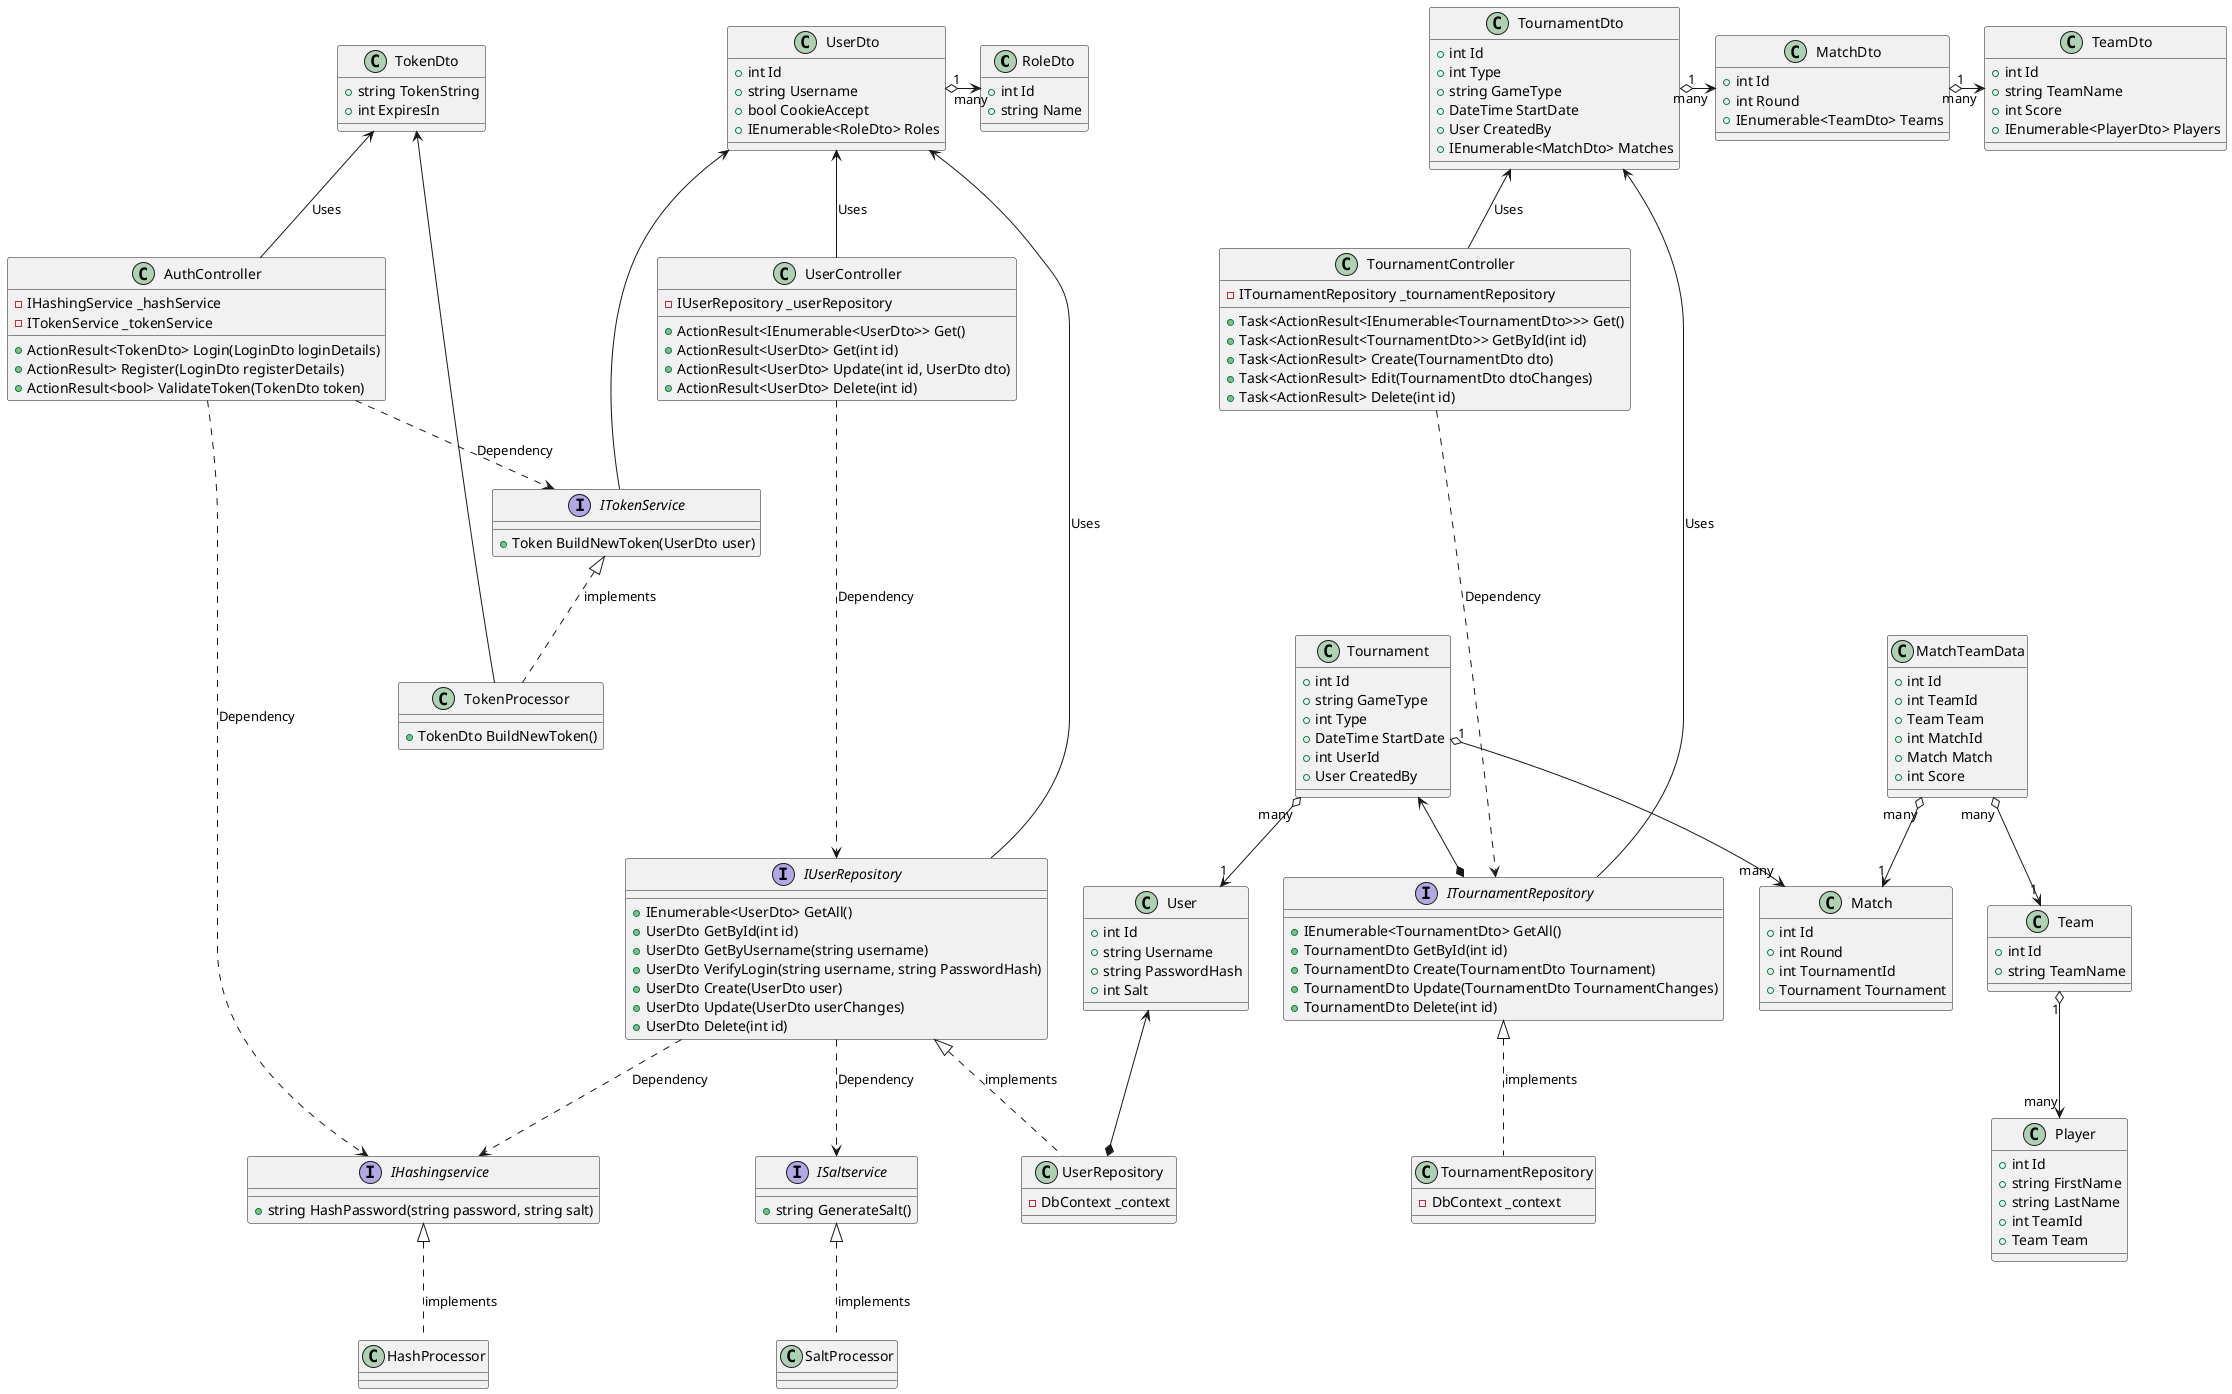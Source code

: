 @startuml API_Class_Diagram

'*********'
'* DTO's *'
'*********'

class RoleDto {
    +int Id
    +string Name
}

class UserDto {
    +int Id
    +string Username
    +bool CookieAccept
    +IEnumerable<RoleDto> Roles
}
UserDto "1" o-> "many" RoleDto

class TokenDto {
    +string TokenString
    +int ExpiresIn
}

class TournamentDto {
    +int Id
    +int Type
    +string GameType
    +DateTime StartDate
    +User CreatedBy
    +IEnumerable<MatchDto> Matches
}
TournamentDto "1" o-> "many" MatchDto

class MatchDto {
    +int Id
    +int Round
    +IEnumerable<TeamDto> Teams
}
MatchDto "1" o-> "many" TeamDto

class TeamDto {
    +int Id
    +string TeamName
    +int Score
    +IEnumerable<PlayerDto> Players
}

'***************'
'* Controllers *'
'***************'
class UserController {
    -IUserRepository _userRepository
    +ActionResult<IEnumerable<UserDto>> Get()
    +ActionResult<UserDto> Get(int id)
    +ActionResult<UserDto> Update(int id, UserDto dto)
    +ActionResult<UserDto> Delete(int id)  
}
UserDto <-- UserController : Uses
UserController ....> IUserRepository : Dependency

class AuthController {
    -IHashingService _hashService
    -ITokenService _tokenService
    +ActionResult<TokenDto> Login(LoginDto loginDetails)
    +ActionResult> Register(LoginDto registerDetails)
    +ActionResult<bool> ValidateToken(TokenDto token)
}
AuthController ..> IHashingService : Dependency
AuthController ..> ITokenService : Dependency
TokenDto <-- AuthController : Uses

class TournamentController {
    -ITournamentRepository _tournamentRepository
    +Task<ActionResult<IEnumerable<TournamentDto>>> Get()
    +Task<ActionResult<TournamentDto>> GetById(int id)
    +Task<ActionResult> Create(TournamentDto dto)
    +Task<ActionResult> Edit(TournamentDto dtoChanges)
    +Task<ActionResult> Delete(int id)
}
TournamentController ....> ITournamentRepository : Dependency
TournamentDto <-- TournamentController : Uses 

'************'
'* Services *'
'************'

interface "IHashingservice" as IHashingService {
    +string HashPassword(string password, string salt)
}

class HashProcessor {
}
IHashingService <|.. HashProcessor : implements


interface "ISaltservice" as ISaltService {
    +string GenerateSalt()
}

class SaltProcessor {
}
ISaltService <|.. SaltProcessor : implements


interface "ITokenService" as ITokenService {
    +Token BuildNewToken(UserDto user)
}
UserDto <--- ITokenService

class TokenProcessor {
    +TokenDto BuildNewToken()
}
TokenDto <-- TokenProcessor
ITokenService <|.. TokenProcessor : implements


'**********'
'* Models *'
'**********'

class User {
    +int Id
    +string Username
    +string PasswordHash
    +int Salt
}

class Tournament {
    +int Id
    +string GameType
    +int Type
    +DateTime StartDate
    +int UserId
    +User CreatedBy
}
Tournament "1" o--> "many" Match 
Tournament "many" o--> "1" User 

class Team {
    +int Id
    +string TeamName
}
Team "1" o--> "many" Player

class Player {
    +int Id
    +string FirstName
    +string LastName
    +int TeamId
    +Team Team
}

class Match {
    +int Id
    +int Round
    +int TournamentId
    +Tournament Tournament
}

class MatchTeamData {
    +int Id
    +int TeamId
    +Team Team
    +int MatchId
    +Match Match
    +int Score
}
MatchTeamData "many" o--> "1" Match
MatchTeamData "many" o--> "1" Team

'****************'
'* Repositories *'
'****************'

interface IUserRepository {
    +IEnumerable<UserDto> GetAll() 
    +UserDto GetById(int id)
    +UserDto GetByUsername(string username)
    +UserDto VerifyLogin(string username, string PasswordHash)
    +UserDto Create(UserDto user)
    +UserDto Update(UserDto userChanges)
    +UserDto Delete(int id)
}
User <--* UserRepository
UserDto <-- IUserRepository : Uses

class UserRepository {
    -DbContext _context
}
IUserRepository <|.. UserRepository : implements
IUserRepository ..> IHashingService : Dependency
IUserRepository ..> ISaltService : Dependency

interface ITournamentRepository {
    +IEnumerable<TournamentDto> GetAll() 
    +TournamentDto GetById(int id)
    +TournamentDto Create(TournamentDto Tournament)
    +TournamentDto Update(TournamentDto TournamentChanges)
    +TournamentDto Delete(int id)
}
Tournament <--* ITournamentRepository
TournamentDto <-- ITournamentRepository : Uses

class TournamentRepository {
    -DbContext _context
}
ITournamentRepository <|.. TournamentRepository : implements
@enduml